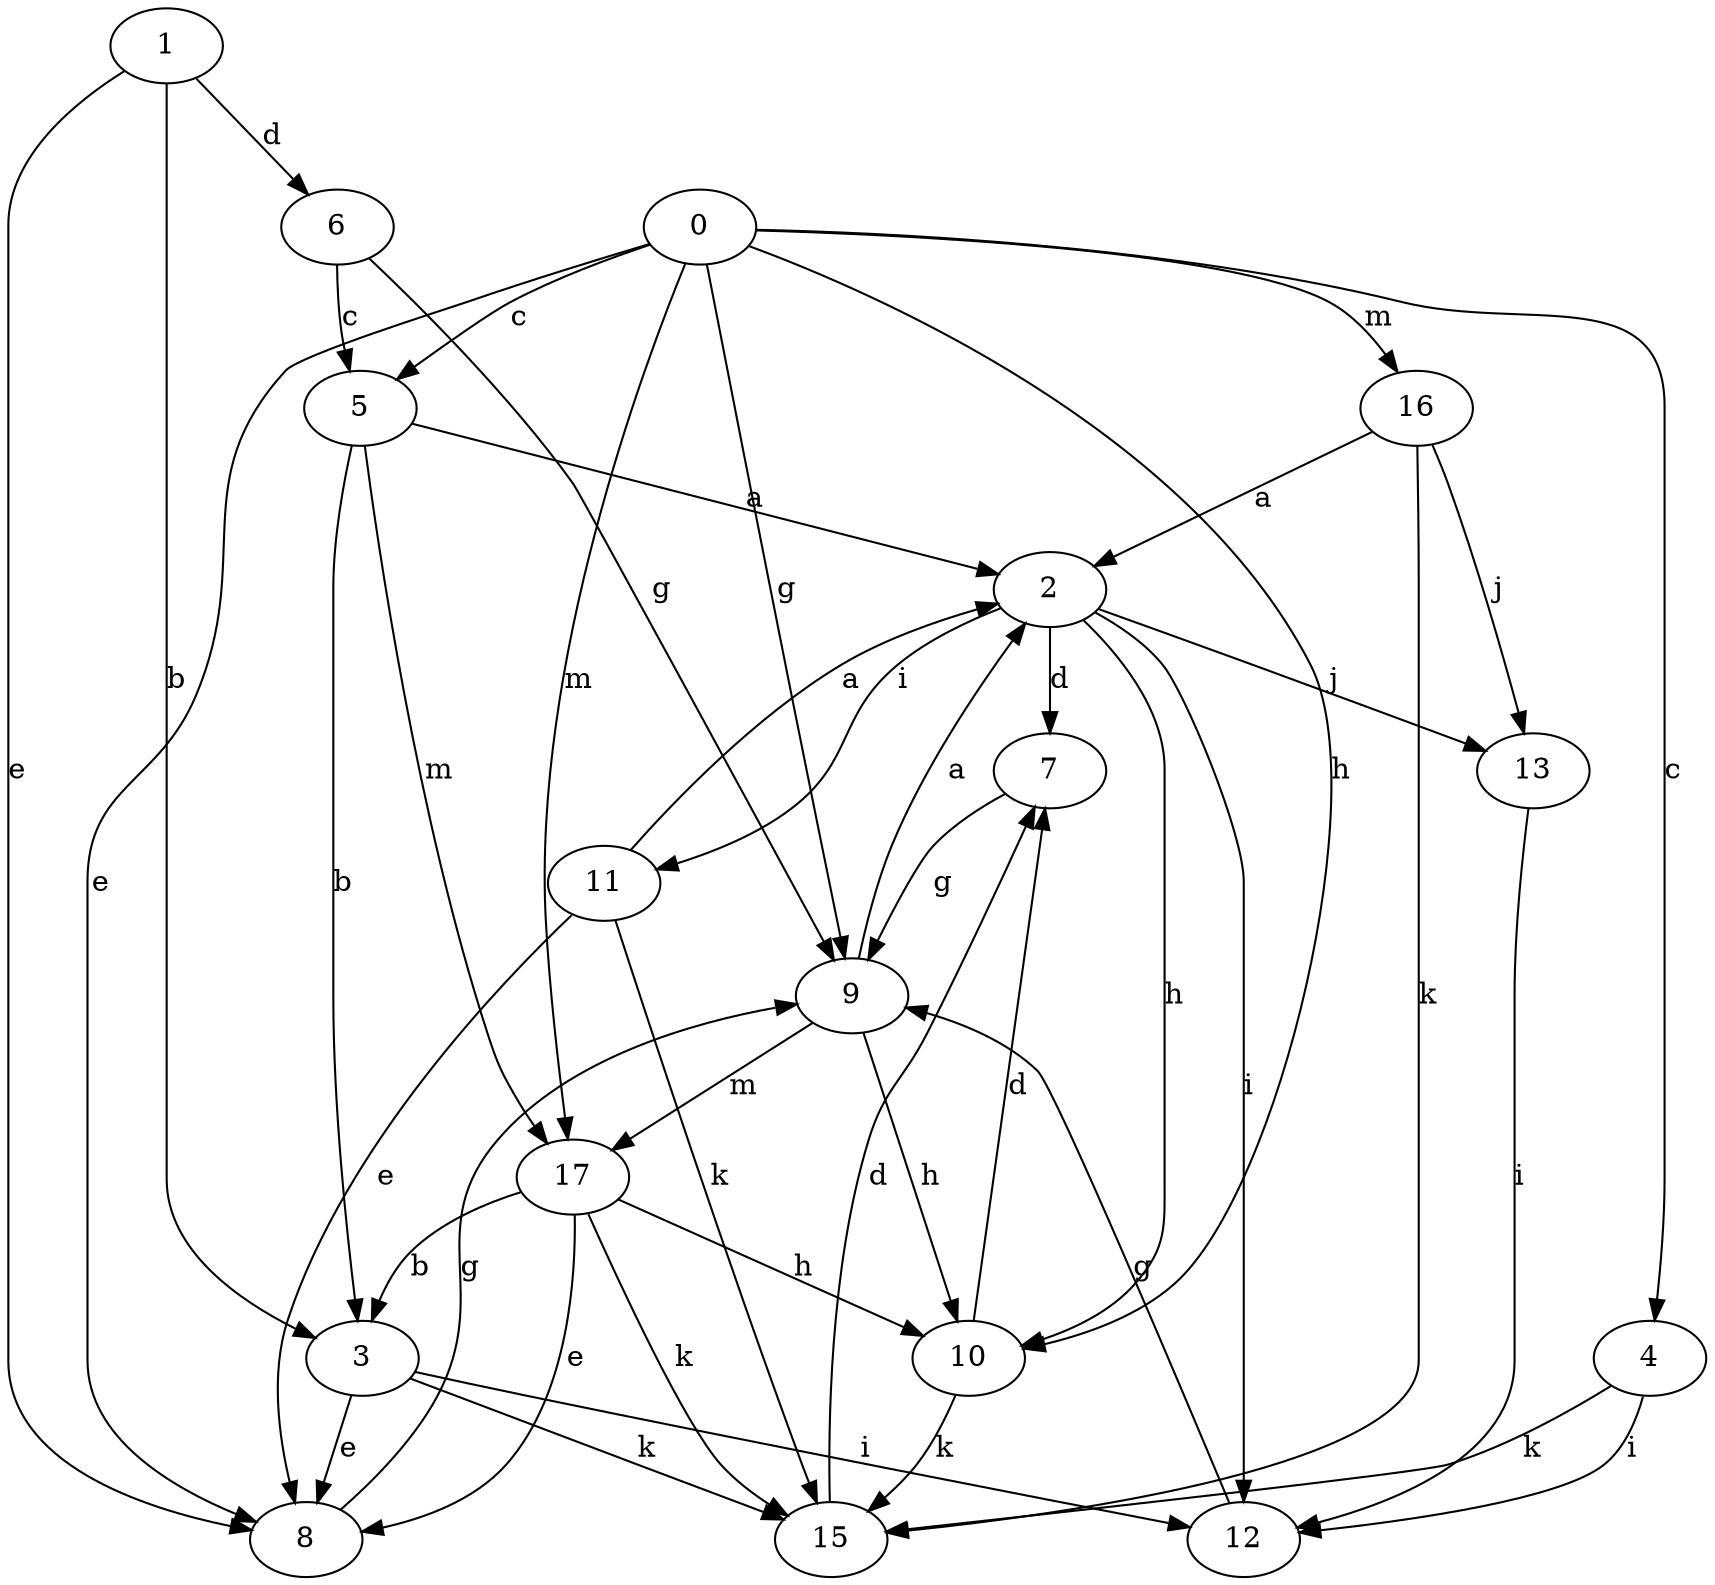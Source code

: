 strict digraph  {
2;
3;
4;
5;
6;
7;
8;
9;
10;
11;
0;
12;
13;
1;
15;
16;
17;
2 -> 7  [label=d];
2 -> 10  [label=h];
2 -> 11  [label=i];
2 -> 12  [label=i];
2 -> 13  [label=j];
3 -> 8  [label=e];
3 -> 12  [label=i];
3 -> 15  [label=k];
4 -> 12  [label=i];
4 -> 15  [label=k];
5 -> 2  [label=a];
5 -> 3  [label=b];
5 -> 17  [label=m];
6 -> 5  [label=c];
6 -> 9  [label=g];
7 -> 9  [label=g];
8 -> 9  [label=g];
9 -> 2  [label=a];
9 -> 10  [label=h];
9 -> 17  [label=m];
10 -> 7  [label=d];
10 -> 15  [label=k];
11 -> 2  [label=a];
11 -> 8  [label=e];
11 -> 15  [label=k];
0 -> 4  [label=c];
0 -> 5  [label=c];
0 -> 8  [label=e];
0 -> 9  [label=g];
0 -> 10  [label=h];
0 -> 16  [label=m];
0 -> 17  [label=m];
12 -> 9  [label=g];
13 -> 12  [label=i];
1 -> 3  [label=b];
1 -> 6  [label=d];
1 -> 8  [label=e];
15 -> 7  [label=d];
16 -> 2  [label=a];
16 -> 13  [label=j];
16 -> 15  [label=k];
17 -> 3  [label=b];
17 -> 8  [label=e];
17 -> 10  [label=h];
17 -> 15  [label=k];
}
